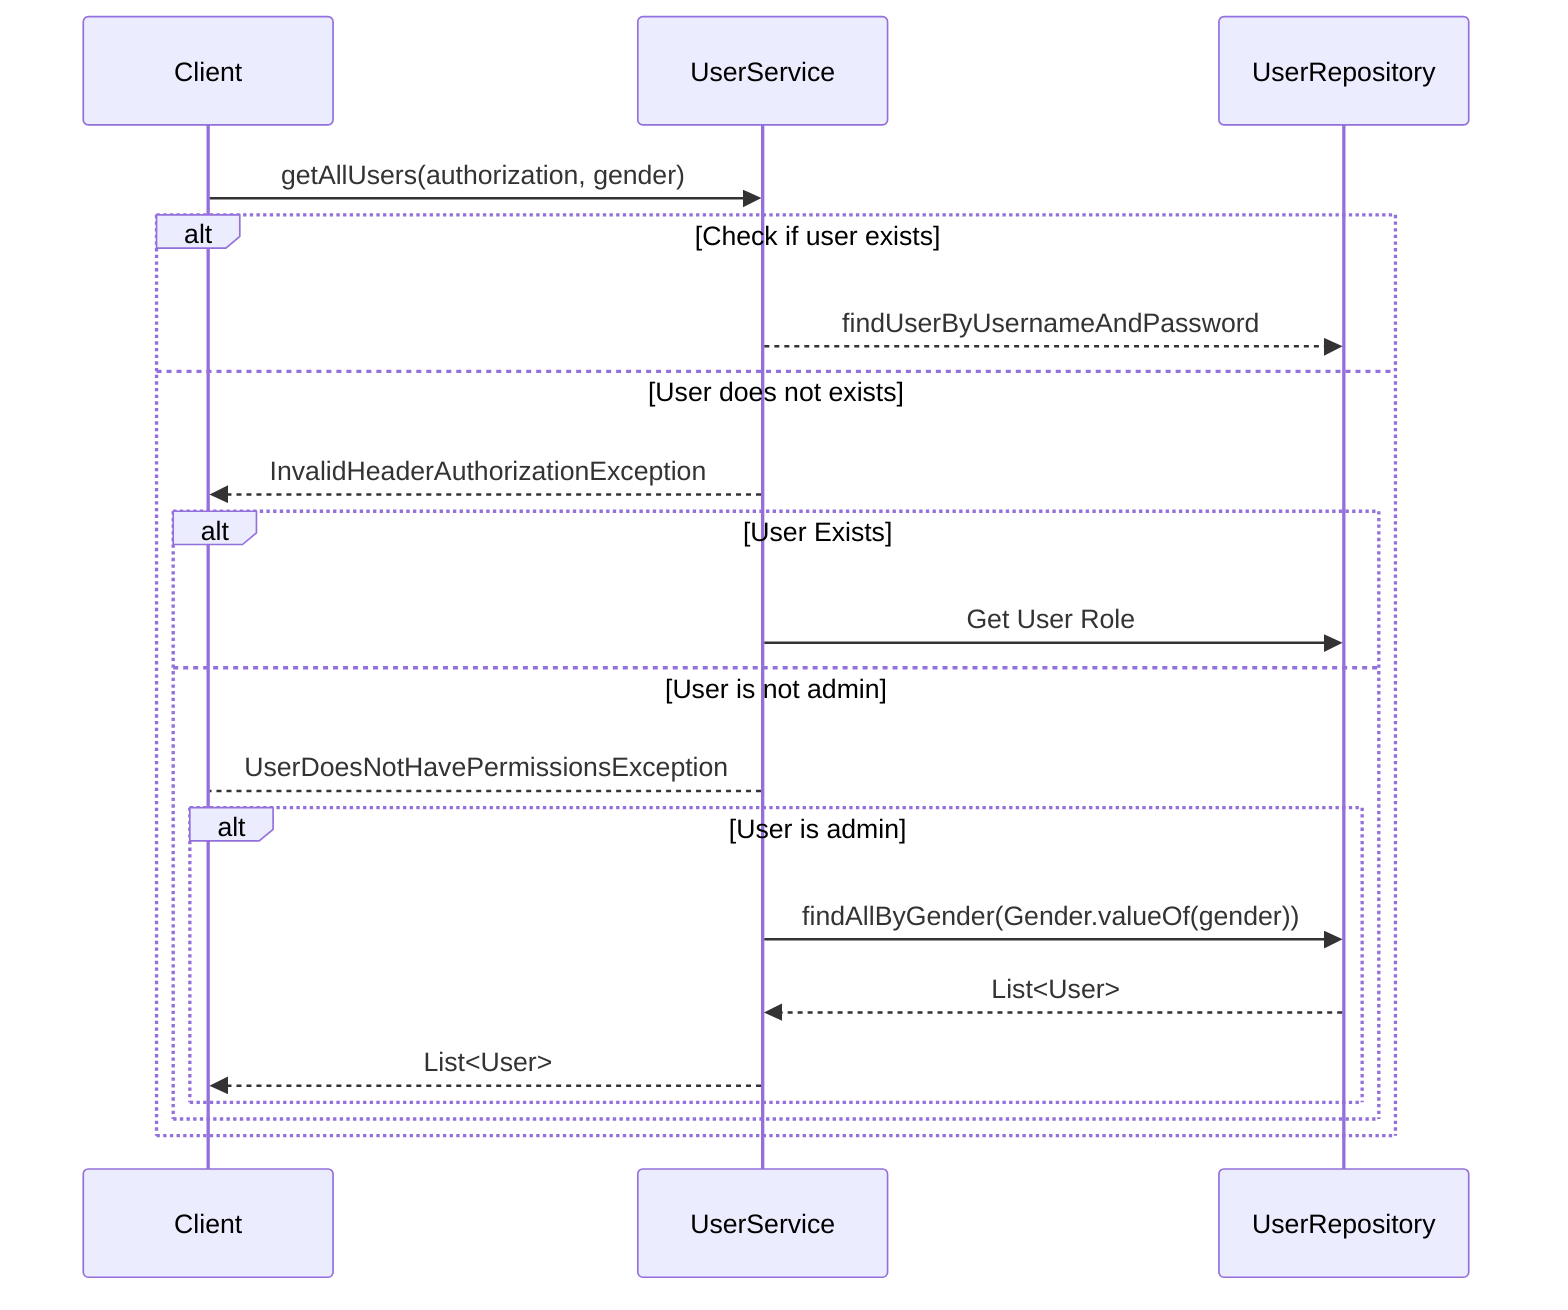 sequenceDiagram
    participant Client
    participant UserService
    participant UserRepository

    Client ->> UserService: getAllUsers(authorization, gender)
    alt Check if user exists
        UserService -->> UserRepository: findUserByUsernameAndPassword
    else User does not exists
        UserService -->> Client: InvalidHeaderAuthorizationException
        alt User Exists
            UserService ->> UserRepository: Get User Role

        else User is not admin
            UserService --> Client: UserDoesNotHavePermissionsException

            alt User is admin
                UserService ->> UserRepository: findAllByGender(Gender.valueOf(gender))
                UserRepository -->> UserService: List<User>
                UserService -->> Client: List<User>
            end
        end
    end